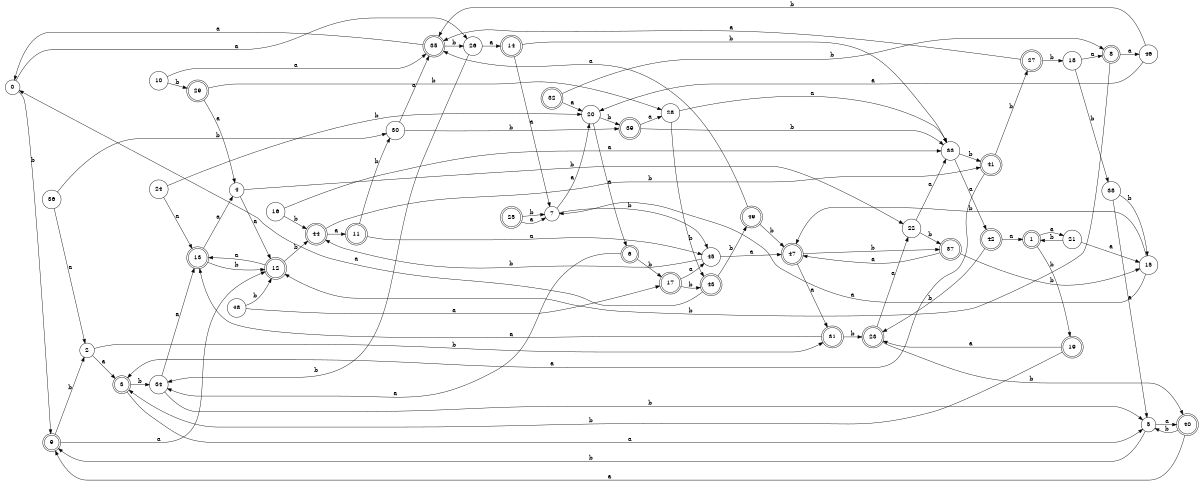 digraph n40_10 {
__start0 [label="" shape="none"];

rankdir=LR;
size="8,5";

s0 [style="filled", color="black", fillcolor="white" shape="circle", label="0"];
s1 [style="rounded,filled", color="black", fillcolor="white" shape="doublecircle", label="1"];
s2 [style="filled", color="black", fillcolor="white" shape="circle", label="2"];
s3 [style="rounded,filled", color="black", fillcolor="white" shape="doublecircle", label="3"];
s4 [style="filled", color="black", fillcolor="white" shape="circle", label="4"];
s5 [style="filled", color="black", fillcolor="white" shape="circle", label="5"];
s6 [style="rounded,filled", color="black", fillcolor="white" shape="doublecircle", label="6"];
s7 [style="filled", color="black", fillcolor="white" shape="circle", label="7"];
s8 [style="rounded,filled", color="black", fillcolor="white" shape="doublecircle", label="8"];
s9 [style="rounded,filled", color="black", fillcolor="white" shape="doublecircle", label="9"];
s10 [style="filled", color="black", fillcolor="white" shape="circle", label="10"];
s11 [style="rounded,filled", color="black", fillcolor="white" shape="doublecircle", label="11"];
s12 [style="rounded,filled", color="black", fillcolor="white" shape="doublecircle", label="12"];
s13 [style="rounded,filled", color="black", fillcolor="white" shape="doublecircle", label="13"];
s14 [style="rounded,filled", color="black", fillcolor="white" shape="doublecircle", label="14"];
s15 [style="filled", color="black", fillcolor="white" shape="circle", label="15"];
s16 [style="filled", color="black", fillcolor="white" shape="circle", label="16"];
s17 [style="rounded,filled", color="black", fillcolor="white" shape="doublecircle", label="17"];
s18 [style="filled", color="black", fillcolor="white" shape="circle", label="18"];
s19 [style="rounded,filled", color="black", fillcolor="white" shape="doublecircle", label="19"];
s20 [style="filled", color="black", fillcolor="white" shape="circle", label="20"];
s21 [style="filled", color="black", fillcolor="white" shape="circle", label="21"];
s22 [style="filled", color="black", fillcolor="white" shape="circle", label="22"];
s23 [style="rounded,filled", color="black", fillcolor="white" shape="doublecircle", label="23"];
s24 [style="filled", color="black", fillcolor="white" shape="circle", label="24"];
s25 [style="rounded,filled", color="black", fillcolor="white" shape="doublecircle", label="25"];
s26 [style="filled", color="black", fillcolor="white" shape="circle", label="26"];
s27 [style="rounded,filled", color="black", fillcolor="white" shape="doublecircle", label="27"];
s28 [style="filled", color="black", fillcolor="white" shape="circle", label="28"];
s29 [style="rounded,filled", color="black", fillcolor="white" shape="doublecircle", label="29"];
s30 [style="filled", color="black", fillcolor="white" shape="circle", label="30"];
s31 [style="rounded,filled", color="black", fillcolor="white" shape="doublecircle", label="31"];
s32 [style="rounded,filled", color="black", fillcolor="white" shape="doublecircle", label="32"];
s33 [style="filled", color="black", fillcolor="white" shape="circle", label="33"];
s34 [style="filled", color="black", fillcolor="white" shape="circle", label="34"];
s35 [style="rounded,filled", color="black", fillcolor="white" shape="doublecircle", label="35"];
s36 [style="filled", color="black", fillcolor="white" shape="circle", label="36"];
s37 [style="rounded,filled", color="black", fillcolor="white" shape="doublecircle", label="37"];
s38 [style="filled", color="black", fillcolor="white" shape="circle", label="38"];
s39 [style="rounded,filled", color="black", fillcolor="white" shape="doublecircle", label="39"];
s40 [style="rounded,filled", color="black", fillcolor="white" shape="doublecircle", label="40"];
s41 [style="rounded,filled", color="black", fillcolor="white" shape="doublecircle", label="41"];
s42 [style="rounded,filled", color="black", fillcolor="white" shape="doublecircle", label="42"];
s43 [style="rounded,filled", color="black", fillcolor="white" shape="doublecircle", label="43"];
s44 [style="rounded,filled", color="black", fillcolor="white" shape="doublecircle", label="44"];
s45 [style="filled", color="black", fillcolor="white" shape="circle", label="45"];
s46 [style="filled", color="black", fillcolor="white" shape="circle", label="46"];
s47 [style="rounded,filled", color="black", fillcolor="white" shape="doublecircle", label="47"];
s48 [style="filled", color="black", fillcolor="white" shape="circle", label="48"];
s49 [style="rounded,filled", color="black", fillcolor="white" shape="doublecircle", label="49"];
s0 -> s26 [label="a"];
s0 -> s9 [label="b"];
s1 -> s21 [label="a"];
s1 -> s19 [label="b"];
s2 -> s3 [label="a"];
s2 -> s31 [label="b"];
s3 -> s5 [label="a"];
s3 -> s34 [label="b"];
s4 -> s12 [label="a"];
s4 -> s22 [label="b"];
s5 -> s40 [label="a"];
s5 -> s9 [label="b"];
s6 -> s34 [label="a"];
s6 -> s17 [label="b"];
s7 -> s20 [label="a"];
s7 -> s45 [label="b"];
s8 -> s46 [label="a"];
s8 -> s12 [label="b"];
s9 -> s12 [label="a"];
s9 -> s2 [label="b"];
s10 -> s35 [label="a"];
s10 -> s29 [label="b"];
s11 -> s45 [label="a"];
s11 -> s30 [label="b"];
s12 -> s13 [label="a"];
s12 -> s44 [label="b"];
s13 -> s4 [label="a"];
s13 -> s12 [label="b"];
s14 -> s7 [label="a"];
s14 -> s33 [label="b"];
s15 -> s7 [label="a"];
s15 -> s47 [label="b"];
s16 -> s33 [label="a"];
s16 -> s44 [label="b"];
s17 -> s45 [label="a"];
s17 -> s43 [label="b"];
s18 -> s8 [label="a"];
s18 -> s38 [label="b"];
s19 -> s23 [label="a"];
s19 -> s3 [label="b"];
s20 -> s6 [label="a"];
s20 -> s39 [label="b"];
s21 -> s15 [label="a"];
s21 -> s1 [label="b"];
s22 -> s33 [label="a"];
s22 -> s37 [label="b"];
s23 -> s22 [label="a"];
s23 -> s40 [label="b"];
s24 -> s13 [label="a"];
s24 -> s20 [label="b"];
s25 -> s7 [label="a"];
s25 -> s7 [label="b"];
s26 -> s14 [label="a"];
s26 -> s34 [label="b"];
s27 -> s35 [label="a"];
s27 -> s18 [label="b"];
s28 -> s33 [label="a"];
s28 -> s43 [label="b"];
s29 -> s4 [label="a"];
s29 -> s28 [label="b"];
s30 -> s35 [label="a"];
s30 -> s39 [label="b"];
s31 -> s13 [label="a"];
s31 -> s23 [label="b"];
s32 -> s20 [label="a"];
s32 -> s8 [label="b"];
s33 -> s42 [label="a"];
s33 -> s41 [label="b"];
s34 -> s13 [label="a"];
s34 -> s5 [label="b"];
s35 -> s0 [label="a"];
s35 -> s26 [label="b"];
s36 -> s2 [label="a"];
s36 -> s30 [label="b"];
s37 -> s47 [label="a"];
s37 -> s15 [label="b"];
s38 -> s5 [label="a"];
s38 -> s15 [label="b"];
s39 -> s28 [label="a"];
s39 -> s33 [label="b"];
s40 -> s9 [label="a"];
s40 -> s5 [label="b"];
s41 -> s3 [label="a"];
s41 -> s27 [label="b"];
s42 -> s1 [label="a"];
s42 -> s23 [label="b"];
s43 -> s0 [label="a"];
s43 -> s49 [label="b"];
s44 -> s11 [label="a"];
s44 -> s41 [label="b"];
s45 -> s47 [label="a"];
s45 -> s44 [label="b"];
s46 -> s20 [label="a"];
s46 -> s35 [label="b"];
s47 -> s31 [label="a"];
s47 -> s37 [label="b"];
s48 -> s17 [label="a"];
s48 -> s12 [label="b"];
s49 -> s35 [label="a"];
s49 -> s47 [label="b"];

}